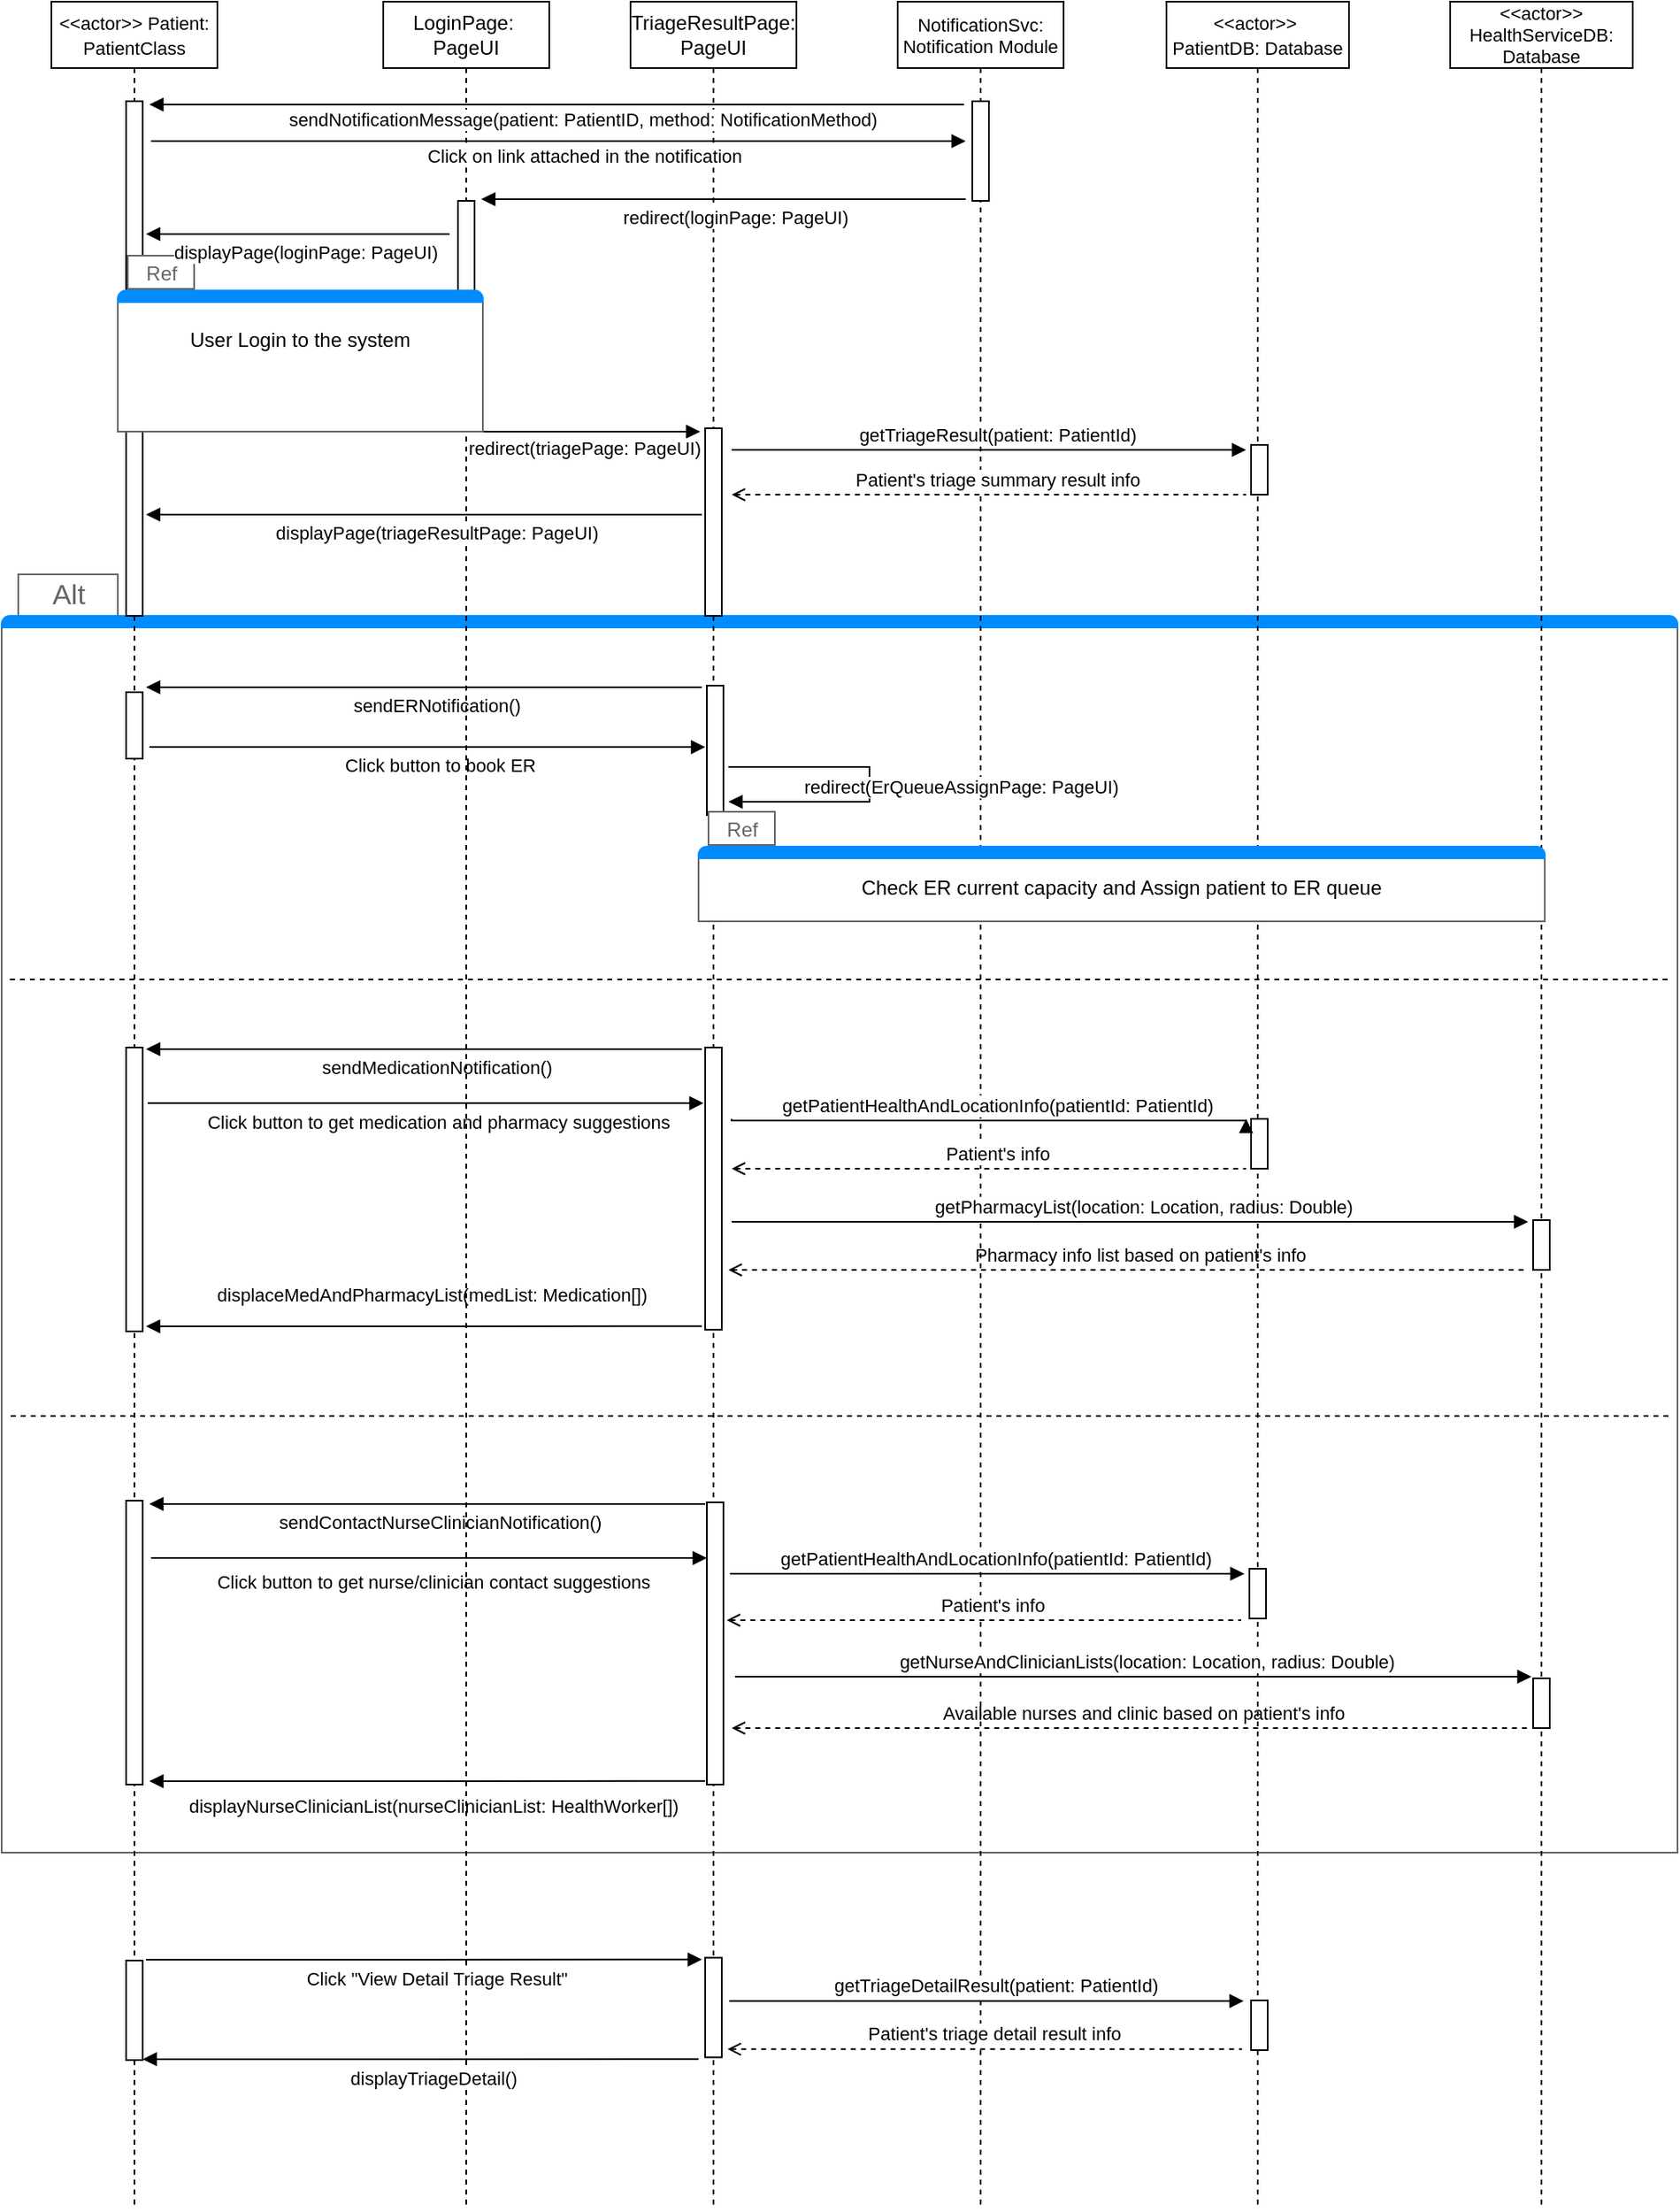 <mxfile version="21.8.2" type="github">
  <diagram name="Page-1" id="2YBvvXClWsGukQMizWep">
    <mxGraphModel dx="1222" dy="643" grid="1" gridSize="10" guides="1" tooltips="1" connect="1" arrows="1" fold="1" page="1" pageScale="1" pageWidth="1100" pageHeight="850" math="0" shadow="0">
      <root>
        <mxCell id="0" />
        <mxCell id="1" parent="0" />
        <mxCell id="2QtAlBOzLZGLUuP-KgHX-35" value="" style="strokeWidth=1;shadow=0;dashed=0;align=center;html=1;shape=mxgraph.mockup.containers.marginRect2;rectMarginTop=32;strokeColor=#666666;gradientColor=none;whiteSpace=wrap;" vertex="1" parent="1">
          <mxGeometry x="10" y="615" width="1010" height="770" as="geometry" />
        </mxCell>
        <mxCell id="2QtAlBOzLZGLUuP-KgHX-36" value="Alt" style="strokeColor=inherit;fillColor=inherit;gradientColor=inherit;strokeWidth=1;shadow=0;dashed=0;align=center;html=1;shape=mxgraph.mockup.containers.rrect;rSize=0;fontSize=17;fontColor=#666666;gradientColor=none;" vertex="1" parent="2QtAlBOzLZGLUuP-KgHX-35">
          <mxGeometry width="60" height="25" relative="1" as="geometry">
            <mxPoint x="10" as="offset" />
          </mxGeometry>
        </mxCell>
        <mxCell id="2QtAlBOzLZGLUuP-KgHX-39" value="" style="strokeWidth=1;shadow=0;dashed=0;align=center;html=1;shape=mxgraph.mockup.containers.topButton;rSize=5;strokeColor=#008cff;fillColor=#008cff;gradientColor=none;resizeWidth=1;movable=0;deletable=1;" vertex="1" parent="2QtAlBOzLZGLUuP-KgHX-35">
          <mxGeometry width="1010.0" height="7" relative="1" as="geometry">
            <mxPoint y="25" as="offset" />
          </mxGeometry>
        </mxCell>
        <mxCell id="2QtAlBOzLZGLUuP-KgHX-52" value="sendERNotification()" style="html=1;verticalAlign=bottom;endArrow=block;edgeStyle=elbowEdgeStyle;elbow=vertical;curved=0;rounded=0;" edge="1" parent="2QtAlBOzLZGLUuP-KgHX-35">
          <mxGeometry x="-0.045" y="20" relative="1" as="geometry">
            <mxPoint x="422" y="67.97" as="sourcePoint" />
            <Array as="points" />
            <mxPoint x="87" y="67.97" as="targetPoint" />
            <mxPoint as="offset" />
          </mxGeometry>
        </mxCell>
        <mxCell id="2QtAlBOzLZGLUuP-KgHX-53" value="Click button to get medication and pharmacy suggestions" style="html=1;verticalAlign=bottom;endArrow=none;edgeStyle=elbowEdgeStyle;elbow=vertical;curved=0;rounded=0;startArrow=block;startFill=1;endFill=0;" edge="1" parent="2QtAlBOzLZGLUuP-KgHX-35">
          <mxGeometry x="-0.045" y="20" relative="1" as="geometry">
            <mxPoint x="423" y="318.543" as="sourcePoint" />
            <Array as="points" />
            <mxPoint x="88" y="318.543" as="targetPoint" />
            <mxPoint as="offset" />
          </mxGeometry>
        </mxCell>
        <mxCell id="2QtAlBOzLZGLUuP-KgHX-62" value="sendMedicationNotification()" style="html=1;verticalAlign=bottom;endArrow=block;edgeStyle=elbowEdgeStyle;elbow=vertical;curved=0;rounded=0;" edge="1" parent="2QtAlBOzLZGLUuP-KgHX-35">
          <mxGeometry x="-0.045" y="20" relative="1" as="geometry">
            <mxPoint x="422" y="285.998" as="sourcePoint" />
            <Array as="points" />
            <mxPoint x="87" y="285.998" as="targetPoint" />
            <mxPoint as="offset" />
          </mxGeometry>
        </mxCell>
        <mxCell id="2QtAlBOzLZGLUuP-KgHX-70" value="Pharmacy info list based on patient&#39;s info" style="html=1;verticalAlign=bottom;endArrow=none;edgeStyle=elbowEdgeStyle;elbow=horizontal;curved=0;rounded=0;startArrow=open;startFill=0;endFill=0;dashed=1;" edge="1" parent="2QtAlBOzLZGLUuP-KgHX-35">
          <mxGeometry x="0.032" relative="1" as="geometry">
            <mxPoint x="438" y="419.003" as="sourcePoint" />
            <Array as="points">
              <mxPoint x="523" y="420.308" />
            </Array>
            <mxPoint x="918" y="419.003" as="targetPoint" />
            <mxPoint as="offset" />
          </mxGeometry>
        </mxCell>
        <mxCell id="2QtAlBOzLZGLUuP-KgHX-73" value="displaceMedAndPharmacyList(medList: Medication[])" style="html=1;verticalAlign=bottom;endArrow=block;edgeStyle=elbowEdgeStyle;elbow=vertical;curved=0;rounded=0;" edge="1" parent="2QtAlBOzLZGLUuP-KgHX-35">
          <mxGeometry x="-0.033" y="-10" relative="1" as="geometry">
            <mxPoint x="422" y="452.914" as="sourcePoint" />
            <Array as="points" />
            <mxPoint x="87" y="452.914" as="targetPoint" />
            <mxPoint x="-1" as="offset" />
          </mxGeometry>
        </mxCell>
        <mxCell id="2QtAlBOzLZGLUuP-KgHX-76" value="Click button to book ER" style="html=1;verticalAlign=bottom;endArrow=none;edgeStyle=elbowEdgeStyle;elbow=vertical;curved=0;rounded=0;startArrow=block;startFill=1;endFill=0;" edge="1" parent="2QtAlBOzLZGLUuP-KgHX-35">
          <mxGeometry x="-0.045" y="20" relative="1" as="geometry">
            <mxPoint x="424" y="104.003" as="sourcePoint" />
            <Array as="points" />
            <mxPoint x="89" y="104.003" as="targetPoint" />
            <mxPoint as="offset" />
          </mxGeometry>
        </mxCell>
        <mxCell id="2QtAlBOzLZGLUuP-KgHX-78" value="" style="html=1;verticalAlign=bottom;endArrow=none;edgeStyle=elbowEdgeStyle;elbow=horizontal;curved=0;rounded=0;startArrow=none;startFill=0;endFill=0;dashed=1;" edge="1" parent="2QtAlBOzLZGLUuP-KgHX-35">
          <mxGeometry x="0.032" relative="1" as="geometry">
            <mxPoint x="5.5" y="507" as="sourcePoint" />
            <Array as="points">
              <mxPoint x="90.5" y="508" />
            </Array>
            <mxPoint x="1004.5" y="507" as="targetPoint" />
            <mxPoint as="offset" />
          </mxGeometry>
        </mxCell>
        <mxCell id="2QtAlBOzLZGLUuP-KgHX-86" value="displayNurseClinicianList(nurseClinicianList: HealthWorker[])" style="html=1;verticalAlign=bottom;endArrow=block;edgeStyle=elbowEdgeStyle;elbow=vertical;curved=0;rounded=0;" edge="1" parent="2QtAlBOzLZGLUuP-KgHX-35">
          <mxGeometry x="-0.021" y="24" relative="1" as="geometry">
            <mxPoint x="424" y="726.914" as="sourcePoint" />
            <Array as="points" />
            <mxPoint x="89" y="726.914" as="targetPoint" />
            <mxPoint as="offset" />
          </mxGeometry>
        </mxCell>
        <mxCell id="2QtAlBOzLZGLUuP-KgHX-87" value="Click button to get nurse/clinician contact suggestions" style="html=1;verticalAlign=bottom;endArrow=none;edgeStyle=elbowEdgeStyle;elbow=vertical;curved=0;rounded=0;startArrow=block;startFill=1;endFill=0;" edge="1" parent="2QtAlBOzLZGLUuP-KgHX-35">
          <mxGeometry x="-0.015" y="23" relative="1" as="geometry">
            <mxPoint x="425" y="592.543" as="sourcePoint" />
            <Array as="points" />
            <mxPoint x="90" y="592.543" as="targetPoint" />
            <mxPoint as="offset" />
          </mxGeometry>
        </mxCell>
        <mxCell id="2QtAlBOzLZGLUuP-KgHX-88" value="sendContactNurseClinicianNotification()" style="html=1;verticalAlign=bottom;endArrow=block;edgeStyle=elbowEdgeStyle;elbow=vertical;curved=0;rounded=0;" edge="1" parent="2QtAlBOzLZGLUuP-KgHX-35">
          <mxGeometry x="-0.045" y="20" relative="1" as="geometry">
            <mxPoint x="424" y="559.998" as="sourcePoint" />
            <Array as="points" />
            <mxPoint x="89" y="559.998" as="targetPoint" />
            <mxPoint as="offset" />
          </mxGeometry>
        </mxCell>
        <mxCell id="2QtAlBOzLZGLUuP-KgHX-94" value="" style="html=1;points=[];perimeter=orthogonalPerimeter;outlineConnect=0;targetShapes=umlLifeline;portConstraint=eastwest;newEdgeStyle={&quot;edgeStyle&quot;:&quot;elbowEdgeStyle&quot;,&quot;elbow&quot;:&quot;vertical&quot;,&quot;curved&quot;:0,&quot;rounded&quot;:0};" vertex="1" parent="2QtAlBOzLZGLUuP-KgHX-35">
          <mxGeometry x="425" y="559" width="10" height="170" as="geometry" />
        </mxCell>
        <mxCell id="2QtAlBOzLZGLUuP-KgHX-91" value="Available nurses and clinic based on patient&#39;s info" style="html=1;verticalAlign=bottom;endArrow=none;edgeStyle=elbowEdgeStyle;elbow=horizontal;curved=0;rounded=0;startArrow=open;startFill=0;endFill=0;dashed=1;" edge="1" parent="2QtAlBOzLZGLUuP-KgHX-35">
          <mxGeometry x="0.032" relative="1" as="geometry">
            <mxPoint x="440" y="695.003" as="sourcePoint" />
            <Array as="points">
              <mxPoint x="525" y="696.308" />
            </Array>
            <mxPoint x="920" y="695.003" as="targetPoint" />
            <mxPoint as="offset" />
          </mxGeometry>
        </mxCell>
        <mxCell id="2QtAlBOzLZGLUuP-KgHX-4" value="&lt;div style=&quot;font-size: 11px;&quot;&gt;&lt;font style=&quot;font-size: 11px;&quot;&gt;&amp;lt;&amp;lt;actor&amp;gt;&amp;gt;&lt;/font&gt;&lt;/div&gt;&lt;div style=&quot;font-size: 11px;&quot;&gt;&lt;font style=&quot;font-size: 11px;&quot;&gt;HealthServiceDB: Database&lt;font style=&quot;font-size: 11px;&quot;&gt;&lt;br&gt;&lt;/font&gt;&lt;/font&gt;&lt;/div&gt;" style="shape=umlLifeline;perimeter=lifelinePerimeter;whiteSpace=wrap;html=1;container=0;dropTarget=0;collapsible=0;recursiveResize=0;outlineConnect=0;portConstraint=eastwest;newEdgeStyle={&quot;edgeStyle&quot;:&quot;elbowEdgeStyle&quot;,&quot;elbow&quot;:&quot;vertical&quot;,&quot;curved&quot;:0,&quot;rounded&quot;:0};" vertex="1" parent="1">
          <mxGeometry x="883" y="270" width="110" height="1330" as="geometry" />
        </mxCell>
        <mxCell id="2QtAlBOzLZGLUuP-KgHX-71" value="" style="html=1;points=[];perimeter=orthogonalPerimeter;outlineConnect=0;targetShapes=umlLifeline;portConstraint=eastwest;newEdgeStyle={&quot;edgeStyle&quot;:&quot;elbowEdgeStyle&quot;,&quot;elbow&quot;:&quot;vertical&quot;,&quot;curved&quot;:0,&quot;rounded&quot;:0};" vertex="1" parent="2QtAlBOzLZGLUuP-KgHX-4">
          <mxGeometry x="50" y="734" width="10" height="30" as="geometry" />
        </mxCell>
        <mxCell id="2QtAlBOzLZGLUuP-KgHX-92" value="" style="html=1;points=[];perimeter=orthogonalPerimeter;outlineConnect=0;targetShapes=umlLifeline;portConstraint=eastwest;newEdgeStyle={&quot;edgeStyle&quot;:&quot;elbowEdgeStyle&quot;,&quot;elbow&quot;:&quot;vertical&quot;,&quot;curved&quot;:0,&quot;rounded&quot;:0};" vertex="1" parent="2QtAlBOzLZGLUuP-KgHX-4">
          <mxGeometry x="50" y="1010" width="10" height="30" as="geometry" />
        </mxCell>
        <mxCell id="2QtAlBOzLZGLUuP-KgHX-6" value="&lt;font style=&quot;font-size: 11px;&quot;&gt;&amp;lt;&amp;lt;actor&amp;gt;&amp;gt; Patient: PatientClass&lt;/font&gt;" style="shape=umlLifeline;perimeter=lifelinePerimeter;whiteSpace=wrap;html=1;container=0;dropTarget=0;collapsible=0;recursiveResize=0;outlineConnect=0;portConstraint=eastwest;newEdgeStyle={&quot;edgeStyle&quot;:&quot;elbowEdgeStyle&quot;,&quot;elbow&quot;:&quot;vertical&quot;,&quot;curved&quot;:0,&quot;rounded&quot;:0};" vertex="1" parent="1">
          <mxGeometry x="40" y="270" width="100" height="1330" as="geometry" />
        </mxCell>
        <mxCell id="2QtAlBOzLZGLUuP-KgHX-7" value="" style="html=1;points=[];perimeter=orthogonalPerimeter;outlineConnect=0;targetShapes=umlLifeline;portConstraint=eastwest;newEdgeStyle={&quot;edgeStyle&quot;:&quot;elbowEdgeStyle&quot;,&quot;elbow&quot;:&quot;vertical&quot;,&quot;curved&quot;:0,&quot;rounded&quot;:0};" vertex="1" parent="2QtAlBOzLZGLUuP-KgHX-6">
          <mxGeometry x="45" y="60" width="10" height="310" as="geometry" />
        </mxCell>
        <mxCell id="2QtAlBOzLZGLUuP-KgHX-51" value="" style="html=1;points=[];perimeter=orthogonalPerimeter;outlineConnect=0;targetShapes=umlLifeline;portConstraint=eastwest;newEdgeStyle={&quot;edgeStyle&quot;:&quot;elbowEdgeStyle&quot;,&quot;elbow&quot;:&quot;vertical&quot;,&quot;curved&quot;:0,&quot;rounded&quot;:0};" vertex="1" parent="2QtAlBOzLZGLUuP-KgHX-6">
          <mxGeometry x="45" y="416" width="10" height="40" as="geometry" />
        </mxCell>
        <mxCell id="2QtAlBOzLZGLUuP-KgHX-61" value="" style="html=1;points=[];perimeter=orthogonalPerimeter;outlineConnect=0;targetShapes=umlLifeline;portConstraint=eastwest;newEdgeStyle={&quot;edgeStyle&quot;:&quot;elbowEdgeStyle&quot;,&quot;elbow&quot;:&quot;vertical&quot;,&quot;curved&quot;:0,&quot;rounded&quot;:0};" vertex="1" parent="2QtAlBOzLZGLUuP-KgHX-6">
          <mxGeometry x="45" y="630" width="10" height="171" as="geometry" />
        </mxCell>
        <mxCell id="2QtAlBOzLZGLUuP-KgHX-27" value="" style="html=1;points=[];perimeter=orthogonalPerimeter;outlineConnect=0;targetShapes=umlLifeline;portConstraint=eastwest;newEdgeStyle={&quot;edgeStyle&quot;:&quot;elbowEdgeStyle&quot;,&quot;elbow&quot;:&quot;vertical&quot;,&quot;curved&quot;:0,&quot;rounded&quot;:0};" vertex="1" parent="2QtAlBOzLZGLUuP-KgHX-6">
          <mxGeometry x="45" y="1180" width="10" height="60" as="geometry" />
        </mxCell>
        <mxCell id="2QtAlBOzLZGLUuP-KgHX-97" value="" style="html=1;points=[];perimeter=orthogonalPerimeter;outlineConnect=0;targetShapes=umlLifeline;portConstraint=eastwest;newEdgeStyle={&quot;edgeStyle&quot;:&quot;elbowEdgeStyle&quot;,&quot;elbow&quot;:&quot;vertical&quot;,&quot;curved&quot;:0,&quot;rounded&quot;:0};" vertex="1" parent="2QtAlBOzLZGLUuP-KgHX-6">
          <mxGeometry x="45" y="903" width="10" height="171" as="geometry" />
        </mxCell>
        <mxCell id="2QtAlBOzLZGLUuP-KgHX-8" value="&lt;div&gt;LoginPage:&amp;nbsp;&lt;/div&gt;&lt;div&gt;PageUI&lt;/div&gt;" style="shape=umlLifeline;perimeter=lifelinePerimeter;whiteSpace=wrap;html=1;container=0;dropTarget=0;collapsible=0;recursiveResize=0;outlineConnect=0;portConstraint=eastwest;newEdgeStyle={&quot;edgeStyle&quot;:&quot;elbowEdgeStyle&quot;,&quot;elbow&quot;:&quot;vertical&quot;,&quot;curved&quot;:0,&quot;rounded&quot;:0};" vertex="1" parent="1">
          <mxGeometry x="240" y="270" width="100" height="1330" as="geometry" />
        </mxCell>
        <mxCell id="2QtAlBOzLZGLUuP-KgHX-102" value="" style="html=1;points=[];perimeter=orthogonalPerimeter;outlineConnect=0;targetShapes=umlLifeline;portConstraint=eastwest;newEdgeStyle={&quot;edgeStyle&quot;:&quot;elbowEdgeStyle&quot;,&quot;elbow&quot;:&quot;vertical&quot;,&quot;curved&quot;:0,&quot;rounded&quot;:0};" vertex="1" parent="2QtAlBOzLZGLUuP-KgHX-8">
          <mxGeometry x="45" y="120" width="10" height="60" as="geometry" />
        </mxCell>
        <mxCell id="2QtAlBOzLZGLUuP-KgHX-12" value="&lt;font style=&quot;font-size: 11px;&quot;&gt;NotificationSvc:&lt;br&gt;&lt;/font&gt;&lt;div style=&quot;font-size: 11px;&quot;&gt;&lt;font style=&quot;font-size: 11px;&quot;&gt;Notification Module&lt;/font&gt;&lt;/div&gt;" style="shape=umlLifeline;perimeter=lifelinePerimeter;whiteSpace=wrap;html=1;container=0;dropTarget=0;collapsible=0;recursiveResize=0;outlineConnect=0;portConstraint=eastwest;newEdgeStyle={&quot;edgeStyle&quot;:&quot;elbowEdgeStyle&quot;,&quot;elbow&quot;:&quot;vertical&quot;,&quot;curved&quot;:0,&quot;rounded&quot;:0};" vertex="1" parent="1">
          <mxGeometry x="550" y="270" width="100" height="1330" as="geometry" />
        </mxCell>
        <mxCell id="2QtAlBOzLZGLUuP-KgHX-100" value="" style="html=1;points=[];perimeter=orthogonalPerimeter;outlineConnect=0;targetShapes=umlLifeline;portConstraint=eastwest;newEdgeStyle={&quot;edgeStyle&quot;:&quot;elbowEdgeStyle&quot;,&quot;elbow&quot;:&quot;vertical&quot;,&quot;curved&quot;:0,&quot;rounded&quot;:0};" vertex="1" parent="2QtAlBOzLZGLUuP-KgHX-12">
          <mxGeometry x="45" y="60" width="10" height="60" as="geometry" />
        </mxCell>
        <mxCell id="2QtAlBOzLZGLUuP-KgHX-15" value="&lt;div&gt;&lt;font style=&quot;font-size: 11px;&quot;&gt;&amp;lt;&amp;lt;actor&amp;gt;&amp;gt;&amp;nbsp;&lt;/font&gt;&lt;/div&gt;&lt;div&gt;&lt;font style=&quot;font-size: 11px;&quot;&gt;PatientDB: Database&lt;/font&gt;&lt;/div&gt;" style="shape=umlLifeline;perimeter=lifelinePerimeter;whiteSpace=wrap;html=1;container=0;dropTarget=0;collapsible=0;recursiveResize=0;outlineConnect=0;portConstraint=eastwest;newEdgeStyle={&quot;edgeStyle&quot;:&quot;elbowEdgeStyle&quot;,&quot;elbow&quot;:&quot;vertical&quot;,&quot;curved&quot;:0,&quot;rounded&quot;:0};" vertex="1" parent="1">
          <mxGeometry x="712" y="270" width="110" height="1330" as="geometry" />
        </mxCell>
        <mxCell id="2QtAlBOzLZGLUuP-KgHX-16" value="" style="html=1;points=[];perimeter=orthogonalPerimeter;outlineConnect=0;targetShapes=umlLifeline;portConstraint=eastwest;newEdgeStyle={&quot;edgeStyle&quot;:&quot;elbowEdgeStyle&quot;,&quot;elbow&quot;:&quot;vertical&quot;,&quot;curved&quot;:0,&quot;rounded&quot;:0};" vertex="1" parent="2QtAlBOzLZGLUuP-KgHX-15">
          <mxGeometry x="51" y="267" width="10" height="30" as="geometry" />
        </mxCell>
        <mxCell id="2QtAlBOzLZGLUuP-KgHX-30" value="" style="html=1;points=[];perimeter=orthogonalPerimeter;outlineConnect=0;targetShapes=umlLifeline;portConstraint=eastwest;newEdgeStyle={&quot;edgeStyle&quot;:&quot;elbowEdgeStyle&quot;,&quot;elbow&quot;:&quot;vertical&quot;,&quot;curved&quot;:0,&quot;rounded&quot;:0};" vertex="1" parent="2QtAlBOzLZGLUuP-KgHX-15">
          <mxGeometry x="51" y="1204" width="10" height="30" as="geometry" />
        </mxCell>
        <mxCell id="2QtAlBOzLZGLUuP-KgHX-64" value="" style="html=1;points=[];perimeter=orthogonalPerimeter;outlineConnect=0;targetShapes=umlLifeline;portConstraint=eastwest;newEdgeStyle={&quot;edgeStyle&quot;:&quot;elbowEdgeStyle&quot;,&quot;elbow&quot;:&quot;vertical&quot;,&quot;curved&quot;:0,&quot;rounded&quot;:0};" vertex="1" parent="2QtAlBOzLZGLUuP-KgHX-15">
          <mxGeometry x="51" y="673" width="10" height="30" as="geometry" />
        </mxCell>
        <mxCell id="2QtAlBOzLZGLUuP-KgHX-93" value="" style="html=1;points=[];perimeter=orthogonalPerimeter;outlineConnect=0;targetShapes=umlLifeline;portConstraint=eastwest;newEdgeStyle={&quot;edgeStyle&quot;:&quot;elbowEdgeStyle&quot;,&quot;elbow&quot;:&quot;vertical&quot;,&quot;curved&quot;:0,&quot;rounded&quot;:0};" vertex="1" parent="2QtAlBOzLZGLUuP-KgHX-15">
          <mxGeometry x="50" y="944" width="10" height="30" as="geometry" />
        </mxCell>
        <mxCell id="2QtAlBOzLZGLUuP-KgHX-22" value="redirect(triagePage: PageUI)" style="html=1;verticalAlign=bottom;endArrow=block;edgeStyle=elbowEdgeStyle;elbow=vertical;curved=0;rounded=0;" edge="1" parent="1">
          <mxGeometry y="-19" relative="1" as="geometry">
            <mxPoint x="291" y="529" as="sourcePoint" />
            <Array as="points">
              <mxPoint x="376" y="529" />
            </Array>
            <mxPoint x="431" y="529" as="targetPoint" />
            <mxPoint as="offset" />
          </mxGeometry>
        </mxCell>
        <mxCell id="2QtAlBOzLZGLUuP-KgHX-23" value="displayPage(triageResultPage: PageUI)" style="html=1;verticalAlign=bottom;endArrow=block;edgeStyle=elbowEdgeStyle;elbow=horizontal;curved=0;rounded=0;" edge="1" parent="1">
          <mxGeometry x="-0.045" y="20" relative="1" as="geometry">
            <mxPoint x="432" y="579" as="sourcePoint" />
            <Array as="points" />
            <mxPoint x="97" y="579" as="targetPoint" />
            <mxPoint as="offset" />
          </mxGeometry>
        </mxCell>
        <mxCell id="2QtAlBOzLZGLUuP-KgHX-25" value="getTriageResult(patient: PatientId)" style="html=1;verticalAlign=bottom;endArrow=block;edgeStyle=elbowEdgeStyle;elbow=horizontal;curved=0;rounded=0;" edge="1" parent="1">
          <mxGeometry x="0.032" relative="1" as="geometry">
            <mxPoint x="450" y="540" as="sourcePoint" />
            <Array as="points">
              <mxPoint x="535" y="541" />
            </Array>
            <mxPoint x="760" y="540" as="targetPoint" />
            <mxPoint as="offset" />
          </mxGeometry>
        </mxCell>
        <mxCell id="2QtAlBOzLZGLUuP-KgHX-26" value="Patient&#39;s triage summary result info" style="html=1;verticalAlign=bottom;endArrow=none;edgeStyle=elbowEdgeStyle;elbow=horizontal;curved=0;rounded=0;startArrow=open;startFill=0;endFill=0;dashed=1;" edge="1" parent="1">
          <mxGeometry x="0.032" relative="1" as="geometry">
            <mxPoint x="450" y="567" as="sourcePoint" />
            <Array as="points">
              <mxPoint x="535" y="568" />
            </Array>
            <mxPoint x="760" y="567" as="targetPoint" />
            <mxPoint as="offset" />
          </mxGeometry>
        </mxCell>
        <mxCell id="2QtAlBOzLZGLUuP-KgHX-40" value="User Login to the system" style="strokeWidth=1;shadow=0;dashed=0;align=center;html=1;shape=mxgraph.mockup.containers.marginRect2;rectMarginTop=32;strokeColor=#666666;gradientColor=none;whiteSpace=wrap;" vertex="1" parent="1">
          <mxGeometry x="80" y="419" width="220" height="110" as="geometry" />
        </mxCell>
        <mxCell id="2QtAlBOzLZGLUuP-KgHX-41" value="&lt;font style=&quot;font-size: 12px;&quot;&gt;Ref&lt;/font&gt;" style="strokeColor=inherit;fillColor=inherit;gradientColor=inherit;strokeWidth=1;shadow=0;dashed=0;align=center;html=1;shape=mxgraph.mockup.containers.rrect;rSize=0;fontSize=17;fontColor=#666666;gradientColor=none;" vertex="1" parent="2QtAlBOzLZGLUuP-KgHX-40">
          <mxGeometry width="40" height="20" relative="1" as="geometry">
            <mxPoint x="6" y="4" as="offset" />
          </mxGeometry>
        </mxCell>
        <mxCell id="2QtAlBOzLZGLUuP-KgHX-42" value="" style="strokeWidth=1;shadow=0;dashed=0;align=center;html=1;shape=mxgraph.mockup.containers.topButton;rSize=5;strokeColor=#008cff;fillColor=#008cff;gradientColor=none;resizeWidth=1;movable=0;deletable=1;" vertex="1" parent="2QtAlBOzLZGLUuP-KgHX-40">
          <mxGeometry width="220" height="7" relative="1" as="geometry">
            <mxPoint y="25" as="offset" />
          </mxGeometry>
        </mxCell>
        <mxCell id="2QtAlBOzLZGLUuP-KgHX-45" value="getPatientHealthAndLocationInfo(patientId: PatientId)" style="html=1;verticalAlign=bottom;endArrow=block;edgeStyle=elbowEdgeStyle;elbow=vertical;curved=0;rounded=0;" edge="1" parent="1">
          <mxGeometry x="0.032" relative="1" as="geometry">
            <mxPoint x="450" y="943" as="sourcePoint" />
            <Array as="points">
              <mxPoint x="535" y="944" />
            </Array>
            <mxPoint x="760" y="943" as="targetPoint" />
            <mxPoint as="offset" />
          </mxGeometry>
        </mxCell>
        <mxCell id="2QtAlBOzLZGLUuP-KgHX-60" value="" style="html=1;verticalAlign=bottom;endArrow=none;edgeStyle=elbowEdgeStyle;elbow=horizontal;curved=0;rounded=0;startArrow=none;startFill=0;endFill=0;dashed=1;" edge="1" parent="1">
          <mxGeometry x="0.032" relative="1" as="geometry">
            <mxPoint x="15" y="859" as="sourcePoint" />
            <Array as="points">
              <mxPoint x="100" y="860" />
            </Array>
            <mxPoint x="1014" y="859" as="targetPoint" />
            <mxPoint as="offset" />
          </mxGeometry>
        </mxCell>
        <mxCell id="2QtAlBOzLZGLUuP-KgHX-20" value="TriageResultPage: PageUI" style="shape=umlLifeline;perimeter=lifelinePerimeter;whiteSpace=wrap;html=1;container=0;dropTarget=0;collapsible=0;recursiveResize=0;outlineConnect=0;portConstraint=eastwest;newEdgeStyle={&quot;edgeStyle&quot;:&quot;elbowEdgeStyle&quot;,&quot;elbow&quot;:&quot;vertical&quot;,&quot;curved&quot;:0,&quot;rounded&quot;:0};" vertex="1" parent="1">
          <mxGeometry x="389" y="270" width="100" height="1330" as="geometry" />
        </mxCell>
        <mxCell id="2QtAlBOzLZGLUuP-KgHX-21" value="" style="html=1;points=[];perimeter=orthogonalPerimeter;outlineConnect=0;targetShapes=umlLifeline;portConstraint=eastwest;newEdgeStyle={&quot;edgeStyle&quot;:&quot;elbowEdgeStyle&quot;,&quot;elbow&quot;:&quot;vertical&quot;,&quot;curved&quot;:0,&quot;rounded&quot;:0};" vertex="1" parent="2QtAlBOzLZGLUuP-KgHX-20">
          <mxGeometry x="45" y="257" width="10" height="113" as="geometry" />
        </mxCell>
        <mxCell id="2QtAlBOzLZGLUuP-KgHX-44" value="" style="html=1;points=[];perimeter=orthogonalPerimeter;outlineConnect=0;targetShapes=umlLifeline;portConstraint=eastwest;newEdgeStyle={&quot;edgeStyle&quot;:&quot;elbowEdgeStyle&quot;,&quot;elbow&quot;:&quot;vertical&quot;,&quot;curved&quot;:0,&quot;rounded&quot;:0};" vertex="1" parent="2QtAlBOzLZGLUuP-KgHX-20">
          <mxGeometry x="46" y="412" width="10" height="78" as="geometry" />
        </mxCell>
        <mxCell id="2QtAlBOzLZGLUuP-KgHX-63" value="" style="html=1;points=[];perimeter=orthogonalPerimeter;outlineConnect=0;targetShapes=umlLifeline;portConstraint=eastwest;newEdgeStyle={&quot;edgeStyle&quot;:&quot;elbowEdgeStyle&quot;,&quot;elbow&quot;:&quot;vertical&quot;,&quot;curved&quot;:0,&quot;rounded&quot;:0};" vertex="1" parent="2QtAlBOzLZGLUuP-KgHX-20">
          <mxGeometry x="45" y="630" width="10" height="170" as="geometry" />
        </mxCell>
        <mxCell id="2QtAlBOzLZGLUuP-KgHX-96" value="" style="html=1;points=[];perimeter=orthogonalPerimeter;outlineConnect=0;targetShapes=umlLifeline;portConstraint=eastwest;newEdgeStyle={&quot;edgeStyle&quot;:&quot;elbowEdgeStyle&quot;,&quot;elbow&quot;:&quot;vertical&quot;,&quot;curved&quot;:0,&quot;rounded&quot;:0};" vertex="1" parent="2QtAlBOzLZGLUuP-KgHX-20">
          <mxGeometry x="46" y="904" width="10" height="170" as="geometry" />
        </mxCell>
        <mxCell id="2QtAlBOzLZGLUuP-KgHX-68" value="getPharmacyList(location: Location, radius: Double)" style="html=1;verticalAlign=bottom;endArrow=block;edgeStyle=elbowEdgeStyle;elbow=horizontal;curved=0;rounded=0;" edge="1" parent="1">
          <mxGeometry x="0.032" relative="1" as="geometry">
            <mxPoint x="450" y="1005" as="sourcePoint" />
            <Array as="points">
              <mxPoint x="535" y="1006" />
            </Array>
            <mxPoint x="930" y="1005" as="targetPoint" />
            <mxPoint as="offset" />
          </mxGeometry>
        </mxCell>
        <mxCell id="2QtAlBOzLZGLUuP-KgHX-28" value="" style="html=1;points=[];perimeter=orthogonalPerimeter;outlineConnect=0;targetShapes=umlLifeline;portConstraint=eastwest;newEdgeStyle={&quot;edgeStyle&quot;:&quot;elbowEdgeStyle&quot;,&quot;elbow&quot;:&quot;vertical&quot;,&quot;curved&quot;:0,&quot;rounded&quot;:0};" vertex="1" parent="1">
          <mxGeometry x="434" y="1448.31" width="10" height="60" as="geometry" />
        </mxCell>
        <mxCell id="2QtAlBOzLZGLUuP-KgHX-34" value="displayTriageDetail()" style="html=1;verticalAlign=bottom;endArrow=block;edgeStyle=elbowEdgeStyle;elbow=vertical;curved=0;rounded=0;" edge="1" parent="1">
          <mxGeometry x="-0.045" y="20" relative="1" as="geometry">
            <mxPoint x="430" y="1509.39" as="sourcePoint" />
            <Array as="points" />
            <mxPoint x="95" y="1509.39" as="targetPoint" />
            <mxPoint as="offset" />
          </mxGeometry>
        </mxCell>
        <mxCell id="2QtAlBOzLZGLUuP-KgHX-29" value="Click &quot;View Detail Triage Result&quot;" style="html=1;verticalAlign=bottom;endArrow=none;edgeStyle=elbowEdgeStyle;elbow=vertical;curved=0;rounded=0;endFill=0;startArrow=block;startFill=1;" edge="1" parent="1">
          <mxGeometry x="-0.045" y="20" relative="1" as="geometry">
            <mxPoint x="432" y="1449.39" as="sourcePoint" />
            <Array as="points" />
            <mxPoint x="97" y="1449.39" as="targetPoint" />
            <mxPoint as="offset" />
          </mxGeometry>
        </mxCell>
        <mxCell id="2QtAlBOzLZGLUuP-KgHX-32" value="getTriageDetailResult(patient: PatientId)" style="html=1;verticalAlign=bottom;endArrow=block;edgeStyle=elbowEdgeStyle;elbow=horizontal;curved=0;rounded=0;" edge="1" parent="1">
          <mxGeometry x="0.032" relative="1" as="geometry">
            <mxPoint x="448.5" y="1474.39" as="sourcePoint" />
            <Array as="points">
              <mxPoint x="533.5" y="1475.39" />
            </Array>
            <mxPoint x="758.5" y="1474.39" as="targetPoint" />
            <mxPoint as="offset" />
          </mxGeometry>
        </mxCell>
        <mxCell id="2QtAlBOzLZGLUuP-KgHX-31" value="Patient&#39;s triage detail result info" style="html=1;verticalAlign=bottom;endArrow=none;edgeStyle=elbowEdgeStyle;elbow=horizontal;curved=0;rounded=0;startArrow=open;startFill=0;endFill=0;dashed=1;" edge="1" parent="1">
          <mxGeometry x="0.032" relative="1" as="geometry">
            <mxPoint x="447.5" y="1503.39" as="sourcePoint" />
            <Array as="points">
              <mxPoint x="532.5" y="1504.39" />
            </Array>
            <mxPoint x="757.5" y="1503.39" as="targetPoint" />
            <mxPoint as="offset" />
          </mxGeometry>
        </mxCell>
        <mxCell id="2QtAlBOzLZGLUuP-KgHX-89" value="getPatientHealthAndLocationInfo(patientId: PatientId)" style="html=1;verticalAlign=bottom;endArrow=block;edgeStyle=elbowEdgeStyle;elbow=horizontal;curved=0;rounded=0;" edge="1" parent="1">
          <mxGeometry x="0.032" relative="1" as="geometry">
            <mxPoint x="449" y="1217" as="sourcePoint" />
            <Array as="points">
              <mxPoint x="534" y="1218" />
            </Array>
            <mxPoint x="759" y="1217" as="targetPoint" />
            <mxPoint as="offset" />
          </mxGeometry>
        </mxCell>
        <mxCell id="2QtAlBOzLZGLUuP-KgHX-90" value="getNurseAndClinicianLists(location: Location, radius: Double)" style="html=1;verticalAlign=bottom;endArrow=block;edgeStyle=elbowEdgeStyle;elbow=horizontal;curved=0;rounded=0;" edge="1" parent="1">
          <mxGeometry x="0.032" relative="1" as="geometry">
            <mxPoint x="452" y="1279" as="sourcePoint" />
            <Array as="points">
              <mxPoint x="537" y="1280" />
            </Array>
            <mxPoint x="932" y="1279" as="targetPoint" />
            <mxPoint as="offset" />
          </mxGeometry>
        </mxCell>
        <mxCell id="2QtAlBOzLZGLUuP-KgHX-46" value="&lt;br&gt;&lt;div&gt;&lt;br&gt;&lt;/div&gt;&lt;div&gt;Check ER current capacity and Assign patient to ER queue &lt;/div&gt;" style="strokeWidth=1;shadow=0;dashed=0;align=center;html=1;shape=mxgraph.mockup.containers.marginRect2;rectMarginTop=32;strokeColor=#666666;gradientColor=none;whiteSpace=wrap;fillColor=#FFFFFF;" vertex="1" parent="1">
          <mxGeometry x="430" y="754" width="510" height="70" as="geometry" />
        </mxCell>
        <mxCell id="2QtAlBOzLZGLUuP-KgHX-47" value="&lt;font style=&quot;font-size: 12px;&quot;&gt;Ref&lt;/font&gt;" style="strokeColor=inherit;fillColor=inherit;gradientColor=inherit;strokeWidth=1;shadow=0;dashed=0;align=center;html=1;shape=mxgraph.mockup.containers.rrect;rSize=0;fontSize=17;fontColor=#666666;gradientColor=none;" vertex="1" parent="2QtAlBOzLZGLUuP-KgHX-46">
          <mxGeometry width="40" height="20" relative="1" as="geometry">
            <mxPoint x="6" y="4" as="offset" />
          </mxGeometry>
        </mxCell>
        <mxCell id="2QtAlBOzLZGLUuP-KgHX-48" value="" style="strokeWidth=1;shadow=0;dashed=0;align=center;html=1;shape=mxgraph.mockup.containers.topButton;rSize=5;strokeColor=#008cff;fillColor=#008cff;gradientColor=none;resizeWidth=1;movable=0;deletable=1;" vertex="1" parent="2QtAlBOzLZGLUuP-KgHX-46">
          <mxGeometry width="510.0" height="7" relative="1" as="geometry">
            <mxPoint y="25" as="offset" />
          </mxGeometry>
        </mxCell>
        <mxCell id="2QtAlBOzLZGLUuP-KgHX-59" value="redirect(ErQueueAssignPage: PageUI)" style="html=1;verticalAlign=bottom;endArrow=block;edgeStyle=elbowEdgeStyle;elbow=horizontal;curved=0;rounded=0;" edge="1" parent="2QtAlBOzLZGLUuP-KgHX-46">
          <mxGeometry x="0.11" y="-55" relative="1" as="geometry">
            <mxPoint x="18" y="-23" as="sourcePoint" />
            <Array as="points">
              <mxPoint x="103" y="-22" />
            </Array>
            <mxPoint x="18" y="-2" as="targetPoint" />
            <mxPoint x="55" y="55" as="offset" />
          </mxGeometry>
        </mxCell>
        <mxCell id="2QtAlBOzLZGLUuP-KgHX-98" value="Patient&#39;s info" style="html=1;verticalAlign=bottom;endArrow=none;edgeStyle=elbowEdgeStyle;elbow=horizontal;curved=0;rounded=0;startArrow=open;startFill=0;endFill=0;dashed=1;" edge="1" parent="1">
          <mxGeometry x="0.032" relative="1" as="geometry">
            <mxPoint x="447" y="1245" as="sourcePoint" />
            <Array as="points">
              <mxPoint x="532" y="1246" />
            </Array>
            <mxPoint x="757" y="1245" as="targetPoint" />
            <mxPoint as="offset" />
          </mxGeometry>
        </mxCell>
        <mxCell id="2QtAlBOzLZGLUuP-KgHX-65" value="Patient&#39;s info" style="html=1;verticalAlign=bottom;endArrow=none;edgeStyle=elbowEdgeStyle;elbow=horizontal;curved=0;rounded=0;startArrow=open;startFill=0;endFill=0;dashed=1;" edge="1" parent="1">
          <mxGeometry x="0.032" relative="1" as="geometry">
            <mxPoint x="450" y="973" as="sourcePoint" />
            <Array as="points">
              <mxPoint x="535" y="974" />
            </Array>
            <mxPoint x="760" y="973" as="targetPoint" />
            <mxPoint as="offset" />
          </mxGeometry>
        </mxCell>
        <mxCell id="2QtAlBOzLZGLUuP-KgHX-99" value="sendNotificationMessage(patient: PatientID, method: NotificationMethod)" style="html=1;verticalAlign=bottom;endArrow=block;edgeStyle=elbowEdgeStyle;elbow=vertical;curved=0;rounded=0;" edge="1" parent="1">
          <mxGeometry x="-0.063" y="18" relative="1" as="geometry">
            <mxPoint x="590" y="332" as="sourcePoint" />
            <Array as="points" />
            <mxPoint x="99" y="332" as="targetPoint" />
            <mxPoint as="offset" />
          </mxGeometry>
        </mxCell>
        <mxCell id="2QtAlBOzLZGLUuP-KgHX-101" value="Click on link attached in the notification" style="html=1;verticalAlign=bottom;endArrow=none;edgeStyle=elbowEdgeStyle;elbow=vertical;curved=0;rounded=0;startArrow=block;startFill=1;endFill=0;" edge="1" parent="1">
          <mxGeometry x="-0.063" y="18" relative="1" as="geometry">
            <mxPoint x="591" y="354" as="sourcePoint" />
            <Array as="points" />
            <mxPoint x="100" y="354" as="targetPoint" />
            <mxPoint as="offset" />
          </mxGeometry>
        </mxCell>
        <mxCell id="2QtAlBOzLZGLUuP-KgHX-103" value="redirect(loginPage: PageUI)" style="html=1;verticalAlign=bottom;endArrow=block;edgeStyle=elbowEdgeStyle;elbow=vertical;curved=0;rounded=0;" edge="1" parent="1">
          <mxGeometry x="-0.045" y="20" relative="1" as="geometry">
            <mxPoint x="591" y="389" as="sourcePoint" />
            <Array as="points" />
            <mxPoint x="299" y="389" as="targetPoint" />
            <mxPoint as="offset" />
          </mxGeometry>
        </mxCell>
        <mxCell id="2QtAlBOzLZGLUuP-KgHX-104" value="displayPage(loginPage: PageUI)" style="html=1;verticalAlign=bottom;endArrow=block;edgeStyle=elbowEdgeStyle;elbow=vertical;curved=0;rounded=0;" edge="1" parent="1">
          <mxGeometry x="-0.045" y="20" relative="1" as="geometry">
            <mxPoint x="280" y="410" as="sourcePoint" />
            <Array as="points" />
            <mxPoint x="97" y="410" as="targetPoint" />
            <mxPoint as="offset" />
          </mxGeometry>
        </mxCell>
      </root>
    </mxGraphModel>
  </diagram>
</mxfile>
